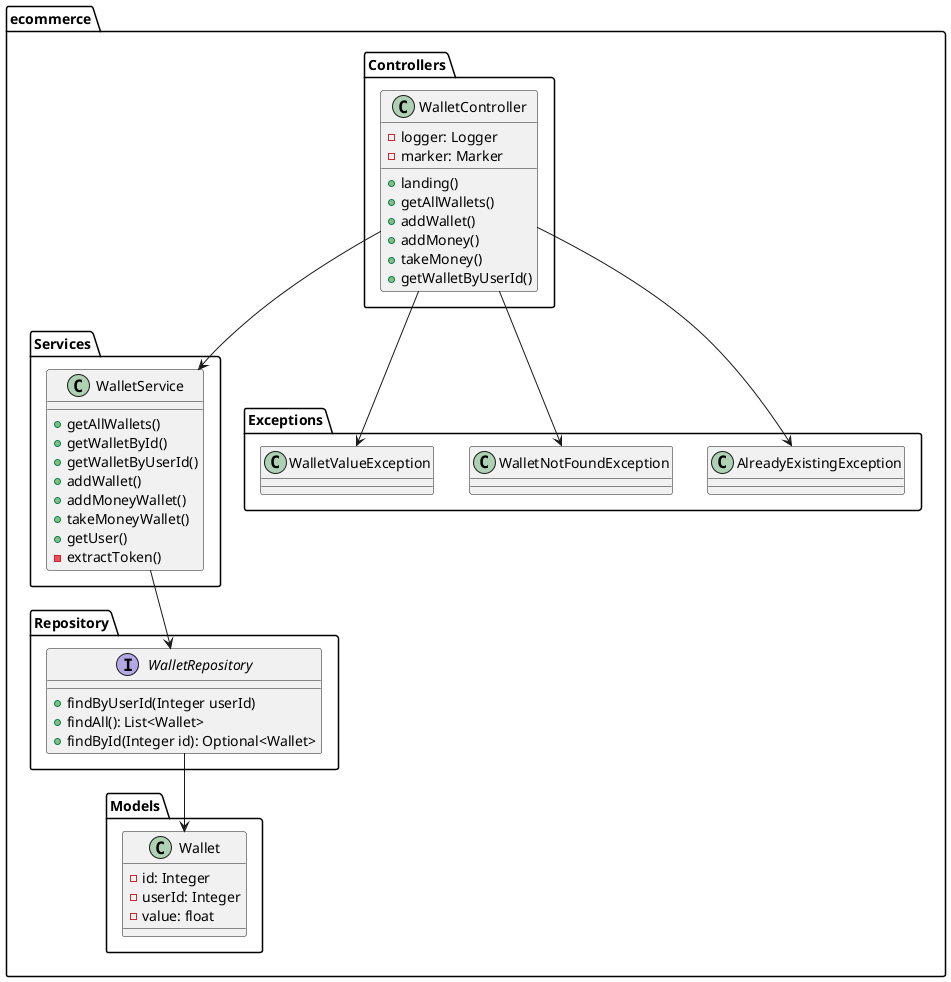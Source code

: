 @startuml

package "ecommerce.Controllers" {
    class WalletController {
        + landing()
        + getAllWallets()
        + addWallet()
        + addMoney()
        + takeMoney()
        + getWalletByUserId()
        - logger: Logger
        - marker: Marker
    }
}

package "ecommerce.Services" {
    class WalletService {
        + getAllWallets()
        + getWalletById()
        + getWalletByUserId()
        + addWallet()
        + addMoneyWallet()
        + takeMoneyWallet()
        + getUser()
        - extractToken()
    }
}

package "ecommerce.Repository" {
    interface WalletRepository {
        + findByUserId(Integer userId)
        + findAll(): List<Wallet>
        + findById(Integer id): Optional<Wallet>
    }
}

package "ecommerce.Models" {
    class Wallet {
        - id: Integer
        - userId: Integer
        - value: float
    }
}

package "ecommerce.Exceptions" {
    class AlreadyExistingException
    class WalletNotFoundException
    class WalletValueException
}

WalletController --> WalletService
WalletService --> WalletRepository
WalletRepository --> Wallet
WalletController --> AlreadyExistingException
WalletController --> WalletNotFoundException
WalletController --> WalletValueException
@enduml
